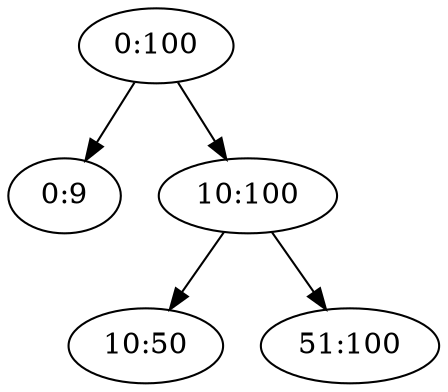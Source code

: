 digraph "r2-i10:50" {

/* Nodes */

N_0_100[label="0:100"];
N_0_9[label="0:9"];
N_10_100[label="10:100"];
N_10_50[label="10:50"];
N_51_100[label="51:100"];

/* Edges */

N_0_100 -> N_0_9;
N_10_100 -> N_10_50;
N_10_100 -> N_51_100;
N_0_100 -> N_10_100;
}
